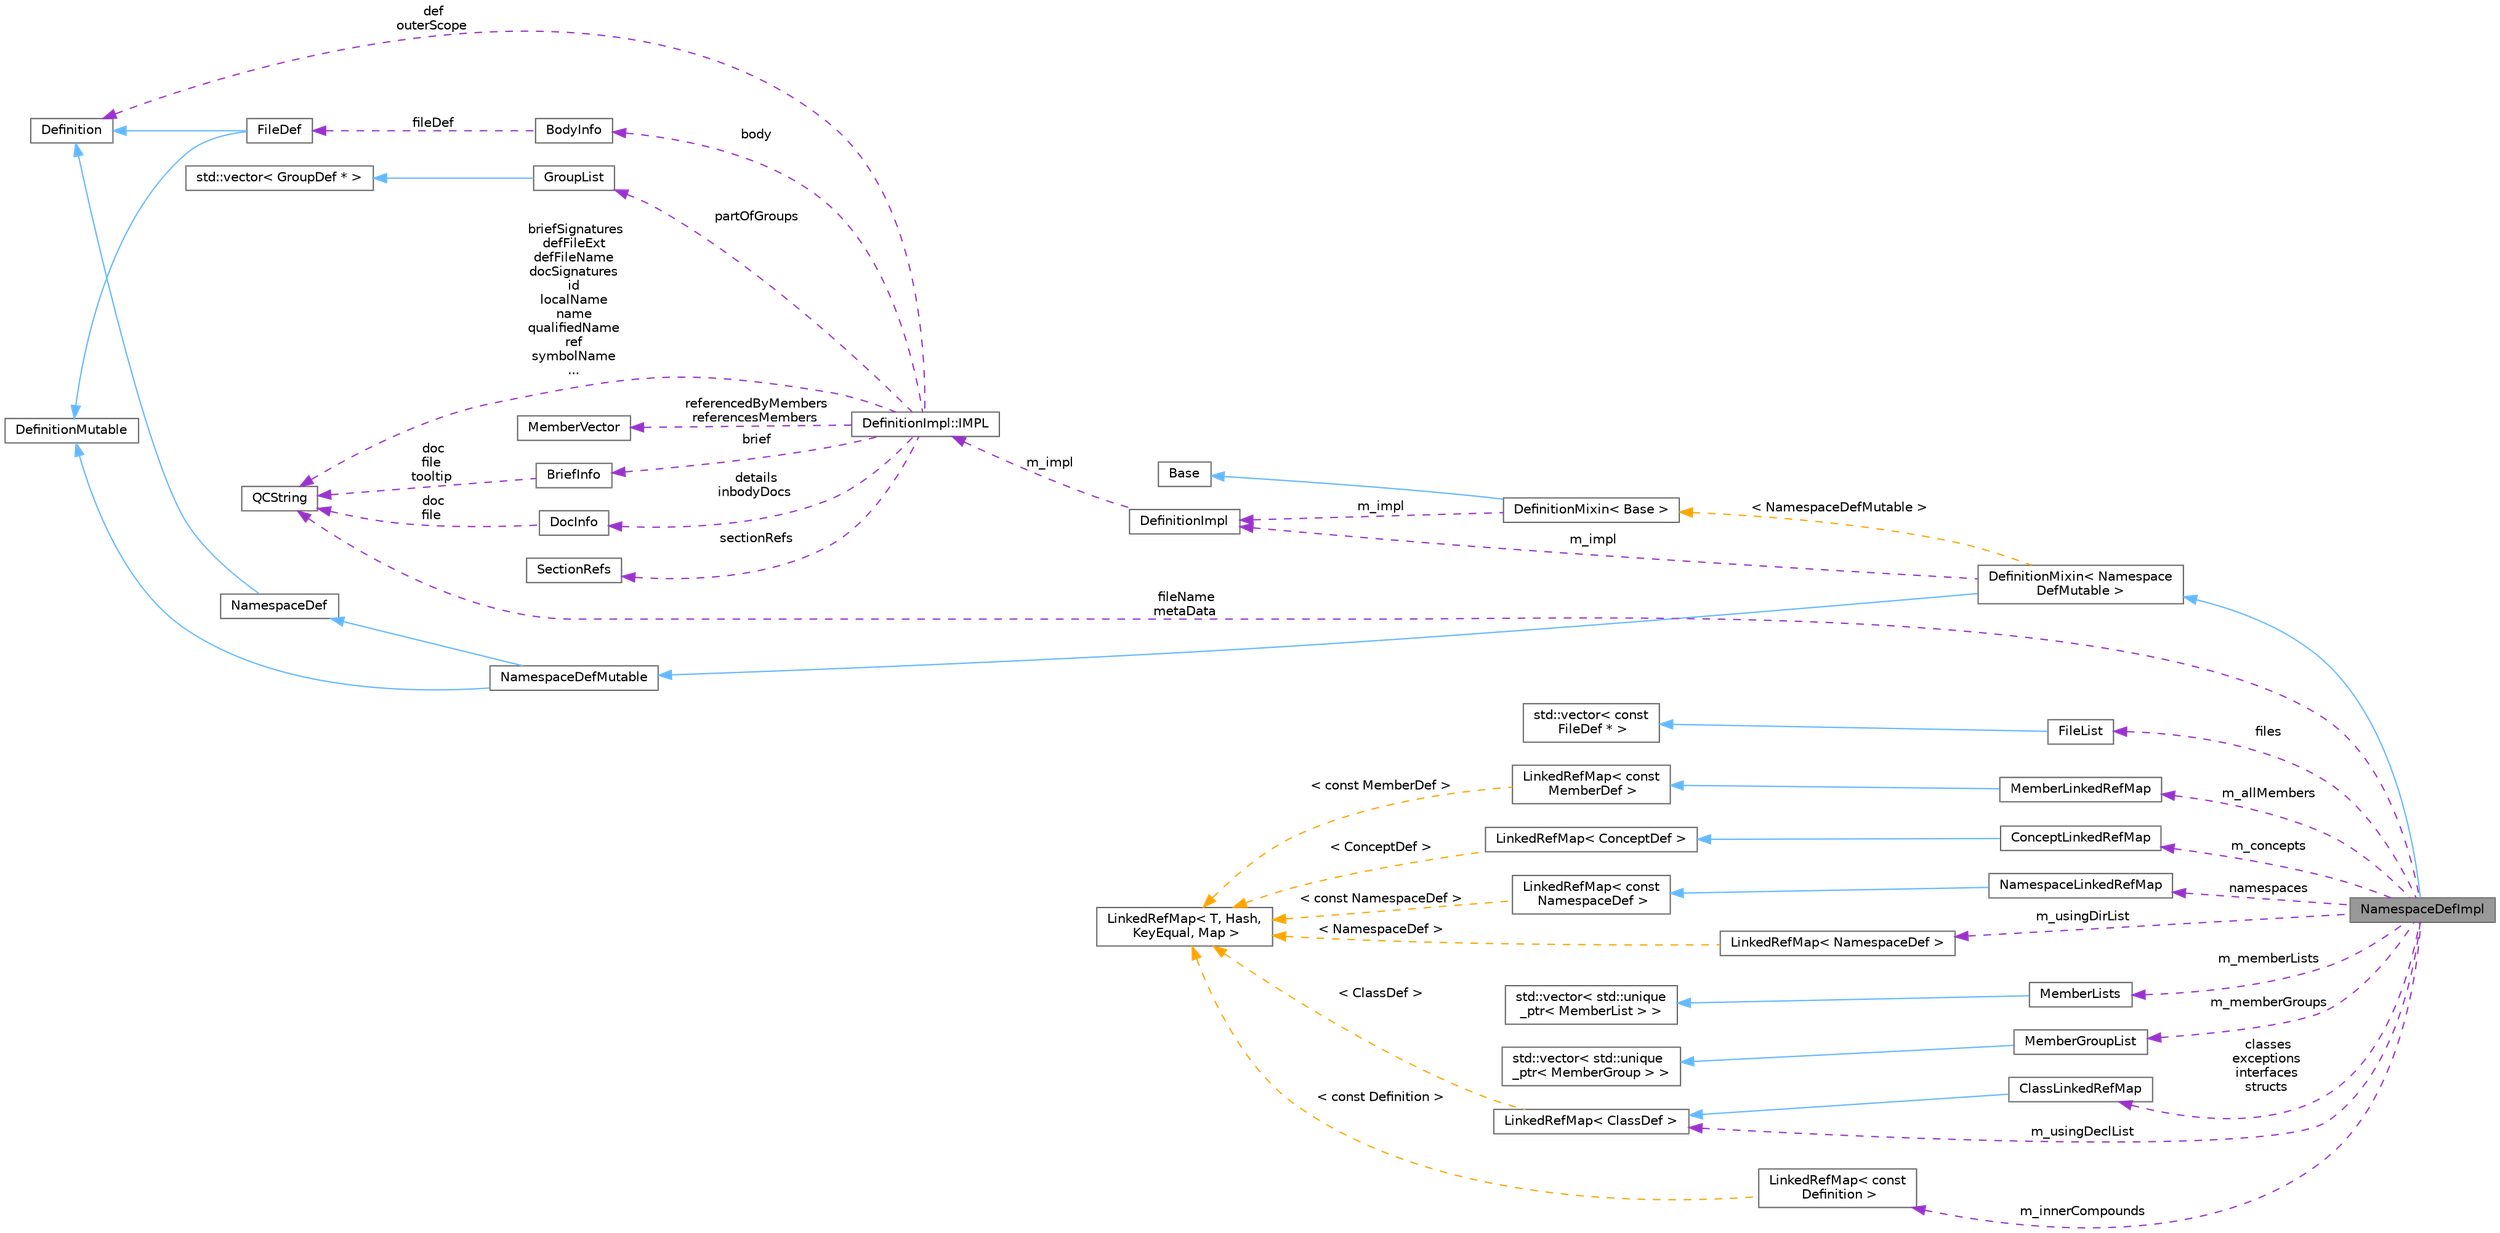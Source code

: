 digraph "NamespaceDefImpl"
{
 // INTERACTIVE_SVG=YES
 // LATEX_PDF_SIZE
  bgcolor="transparent";
  edge [fontname=Helvetica,fontsize=10,labelfontname=Helvetica,labelfontsize=10];
  node [fontname=Helvetica,fontsize=10,shape=box,height=0.2,width=0.4];
  rankdir="LR";
  Node1 [label="NamespaceDefImpl",height=0.2,width=0.4,color="gray40", fillcolor="grey60", style="filled", fontcolor="black",tooltip=" "];
  Node2 -> Node1 [dir="back",color="steelblue1",style="solid"];
  Node2 [label="DefinitionMixin\< Namespace\lDefMutable \>",height=0.2,width=0.4,color="gray40", fillcolor="white", style="filled",URL="$dd/d10/class_definition_mixin.html",tooltip=" "];
  Node3 -> Node2 [dir="back",color="steelblue1",style="solid"];
  Node3 [label="NamespaceDefMutable",height=0.2,width=0.4,color="gray40", fillcolor="white", style="filled",URL="$dd/dd5/class_namespace_def_mutable.html",tooltip=" "];
  Node4 -> Node3 [dir="back",color="steelblue1",style="solid"];
  Node4 [label="DefinitionMutable",height=0.2,width=0.4,color="gray40", fillcolor="white", style="filled",URL="$d0/d46/class_definition_mutable.html",tooltip=" "];
  Node5 -> Node3 [dir="back",color="steelblue1",style="solid"];
  Node5 [label="NamespaceDef",height=0.2,width=0.4,color="gray40", fillcolor="white", style="filled",URL="$d0/d07/class_namespace_def.html",tooltip="An abstract interface of a namespace symbol."];
  Node6 -> Node5 [dir="back",color="steelblue1",style="solid"];
  Node6 [label="Definition",height=0.2,width=0.4,color="gray40", fillcolor="white", style="filled",URL="$d5/dcc/class_definition.html",tooltip="The common base class of all entity definitions found in the sources."];
  Node7 -> Node2 [dir="back",color="darkorchid3",style="dashed",label=" m_impl" ];
  Node7 [label="DefinitionImpl",height=0.2,width=0.4,color="gray40", fillcolor="white", style="filled",URL="$d3/ddf/class_definition_impl.html",tooltip=" "];
  Node8 -> Node7 [dir="back",color="darkorchid3",style="dashed",label=" m_impl" ];
  Node8 [label="DefinitionImpl::IMPL",height=0.2,width=0.4,color="gray40", fillcolor="white", style="filled",URL="$dd/d50/class_definition_impl_1_1_i_m_p_l.html",tooltip="Private data associated with a Symbol DefinitionImpl object."];
  Node6 -> Node8 [dir="back",color="darkorchid3",style="dashed",label=" def\nouterScope" ];
  Node9 -> Node8 [dir="back",color="darkorchid3",style="dashed",label=" sectionRefs" ];
  Node9 [label="SectionRefs",height=0.2,width=0.4,color="gray40", fillcolor="white", style="filled",URL="$d1/df9/class_section_refs.html",tooltip="class that represents a list of constant references to sections."];
  Node10 -> Node8 [dir="back",color="darkorchid3",style="dashed",label=" partOfGroups" ];
  Node10 [label="GroupList",height=0.2,width=0.4,color="gray40", fillcolor="white", style="filled",URL="$d3/d3b/class_group_list.html",tooltip=" "];
  Node11 -> Node10 [dir="back",color="steelblue1",style="solid"];
  Node11 [label="std::vector\< GroupDef * \>",height=0.2,width=0.4,color="gray40", fillcolor="white", style="filled",tooltip=" "];
  Node12 -> Node8 [dir="back",color="darkorchid3",style="dashed",label=" details\ninbodyDocs" ];
  Node12 [label="DocInfo",height=0.2,width=0.4,color="gray40", fillcolor="white", style="filled",URL="$d7/dd5/struct_doc_info.html",tooltip="Data associated with a detailed description."];
  Node13 -> Node12 [dir="back",color="darkorchid3",style="dashed",label=" doc\nfile" ];
  Node13 [label="QCString",height=0.2,width=0.4,color="gray40", fillcolor="white", style="filled",URL="$d9/d45/class_q_c_string.html",tooltip="This is an alternative implementation of QCString."];
  Node14 -> Node8 [dir="back",color="darkorchid3",style="dashed",label=" brief" ];
  Node14 [label="BriefInfo",height=0.2,width=0.4,color="gray40", fillcolor="white", style="filled",URL="$d0/da7/struct_brief_info.html",tooltip="Data associated with a brief description."];
  Node13 -> Node14 [dir="back",color="darkorchid3",style="dashed",label=" doc\nfile\ntooltip" ];
  Node15 -> Node8 [dir="back",color="darkorchid3",style="dashed",label=" body" ];
  Node15 [label="BodyInfo",height=0.2,width=0.4,color="gray40", fillcolor="white", style="filled",URL="$db/dab/struct_body_info.html",tooltip="Data associated with description found in the body."];
  Node16 -> Node15 [dir="back",color="darkorchid3",style="dashed",label=" fileDef" ];
  Node16 [label="FileDef",height=0.2,width=0.4,color="gray40", fillcolor="white", style="filled",URL="$de/db0/class_file_def.html",tooltip="A model of a file symbol."];
  Node4 -> Node16 [dir="back",color="steelblue1",style="solid"];
  Node6 -> Node16 [dir="back",color="steelblue1",style="solid"];
  Node13 -> Node8 [dir="back",color="darkorchid3",style="dashed",label=" briefSignatures\ndefFileExt\ndefFileName\ndocSignatures\nid\nlocalName\nname\nqualifiedName\nref\nsymbolName\n..." ];
  Node17 -> Node8 [dir="back",color="darkorchid3",style="dashed",label=" referencedByMembers\nreferencesMembers" ];
  Node17 [label="MemberVector",height=0.2,width=0.4,color="gray40", fillcolor="white", style="filled",URL="$d1/d7d/class_member_vector.html",tooltip="A vector of MemberDef object."];
  Node18 -> Node2 [dir="back",color="orange",style="dashed",label=" \< NamespaceDefMutable \>" ];
  Node18 [label="DefinitionMixin\< Base \>",height=0.2,width=0.4,color="gray40", fillcolor="white", style="filled",URL="$dd/d10/class_definition_mixin.html",tooltip=" "];
  Node19 -> Node18 [dir="back",color="steelblue1",style="solid"];
  Node19 [label="Base",height=0.2,width=0.4,color="gray40", fillcolor="white", style="filled",tooltip=" "];
  Node7 -> Node18 [dir="back",color="darkorchid3",style="dashed",label=" m_impl" ];
  Node13 -> Node1 [dir="back",color="darkorchid3",style="dashed",label=" fileName\nmetaData" ];
  Node20 -> Node1 [dir="back",color="darkorchid3",style="dashed",label=" files" ];
  Node20 [label="FileList",height=0.2,width=0.4,color="gray40", fillcolor="white", style="filled",URL="$d0/d18/class_file_list.html",tooltip=" "];
  Node21 -> Node20 [dir="back",color="steelblue1",style="solid"];
  Node21 [label="std::vector\< const\l FileDef * \>",height=0.2,width=0.4,color="gray40", fillcolor="white", style="filled",tooltip=" "];
  Node22 -> Node1 [dir="back",color="darkorchid3",style="dashed",label=" m_usingDirList" ];
  Node22 [label="LinkedRefMap\< NamespaceDef \>",height=0.2,width=0.4,color="gray40", fillcolor="white", style="filled",URL="$d2/db7/class_linked_ref_map.html",tooltip=" "];
  Node23 -> Node22 [dir="back",color="orange",style="dashed",label=" \< NamespaceDef \>" ];
  Node23 [label="LinkedRefMap\< T, Hash,\l KeyEqual, Map \>",height=0.2,width=0.4,color="gray40", fillcolor="white", style="filled",URL="$d2/db7/class_linked_ref_map.html",tooltip="Container class representing a vector of objects with keys."];
  Node24 -> Node1 [dir="back",color="darkorchid3",style="dashed",label=" m_usingDeclList" ];
  Node24 [label="LinkedRefMap\< ClassDef \>",height=0.2,width=0.4,color="gray40", fillcolor="white", style="filled",URL="$d2/db7/class_linked_ref_map.html",tooltip=" "];
  Node23 -> Node24 [dir="back",color="orange",style="dashed",label=" \< ClassDef \>" ];
  Node25 -> Node1 [dir="back",color="darkorchid3",style="dashed",label=" m_innerCompounds" ];
  Node25 [label="LinkedRefMap\< const\l Definition \>",height=0.2,width=0.4,color="gray40", fillcolor="white", style="filled",URL="$d2/db7/class_linked_ref_map.html",tooltip=" "];
  Node23 -> Node25 [dir="back",color="orange",style="dashed",label=" \< const Definition \>" ];
  Node26 -> Node1 [dir="back",color="darkorchid3",style="dashed",label=" m_allMembers" ];
  Node26 [label="MemberLinkedRefMap",height=0.2,width=0.4,color="gray40", fillcolor="white", style="filled",URL="$dc/d77/class_member_linked_ref_map.html",tooltip=" "];
  Node27 -> Node26 [dir="back",color="steelblue1",style="solid"];
  Node27 [label="LinkedRefMap\< const\l MemberDef \>",height=0.2,width=0.4,color="gray40", fillcolor="white", style="filled",URL="$d2/db7/class_linked_ref_map.html",tooltip=" "];
  Node23 -> Node27 [dir="back",color="orange",style="dashed",label=" \< const MemberDef \>" ];
  Node28 -> Node1 [dir="back",color="darkorchid3",style="dashed",label=" m_memberLists" ];
  Node28 [label="MemberLists",height=0.2,width=0.4,color="gray40", fillcolor="white", style="filled",URL="$dd/d5a/class_member_lists.html",tooltip=" "];
  Node29 -> Node28 [dir="back",color="steelblue1",style="solid"];
  Node29 [label="std::vector\< std::unique\l_ptr\< MemberList \> \>",height=0.2,width=0.4,color="gray40", fillcolor="white", style="filled",tooltip=" "];
  Node30 -> Node1 [dir="back",color="darkorchid3",style="dashed",label=" m_memberGroups" ];
  Node30 [label="MemberGroupList",height=0.2,width=0.4,color="gray40", fillcolor="white", style="filled",URL="$df/d11/class_member_group_list.html",tooltip=" "];
  Node31 -> Node30 [dir="back",color="steelblue1",style="solid"];
  Node31 [label="std::vector\< std::unique\l_ptr\< MemberGroup \> \>",height=0.2,width=0.4,color="gray40", fillcolor="white", style="filled",tooltip=" "];
  Node32 -> Node1 [dir="back",color="darkorchid3",style="dashed",label=" classes\nexceptions\ninterfaces\nstructs" ];
  Node32 [label="ClassLinkedRefMap",height=0.2,width=0.4,color="gray40", fillcolor="white", style="filled",URL="$da/d08/class_class_linked_ref_map.html",tooltip=" "];
  Node24 -> Node32 [dir="back",color="steelblue1",style="solid"];
  Node33 -> Node1 [dir="back",color="darkorchid3",style="dashed",label=" m_concepts" ];
  Node33 [label="ConceptLinkedRefMap",height=0.2,width=0.4,color="gray40", fillcolor="white", style="filled",URL="$d4/daa/class_concept_linked_ref_map.html",tooltip=" "];
  Node34 -> Node33 [dir="back",color="steelblue1",style="solid"];
  Node34 [label="LinkedRefMap\< ConceptDef \>",height=0.2,width=0.4,color="gray40", fillcolor="white", style="filled",URL="$d2/db7/class_linked_ref_map.html",tooltip=" "];
  Node23 -> Node34 [dir="back",color="orange",style="dashed",label=" \< ConceptDef \>" ];
  Node35 -> Node1 [dir="back",color="darkorchid3",style="dashed",label=" namespaces" ];
  Node35 [label="NamespaceLinkedRefMap",height=0.2,width=0.4,color="gray40", fillcolor="white", style="filled",URL="$da/df0/class_namespace_linked_ref_map.html",tooltip=" "];
  Node36 -> Node35 [dir="back",color="steelblue1",style="solid"];
  Node36 [label="LinkedRefMap\< const\l NamespaceDef \>",height=0.2,width=0.4,color="gray40", fillcolor="white", style="filled",URL="$d2/db7/class_linked_ref_map.html",tooltip=" "];
  Node23 -> Node36 [dir="back",color="orange",style="dashed",label=" \< const NamespaceDef \>" ];
}
